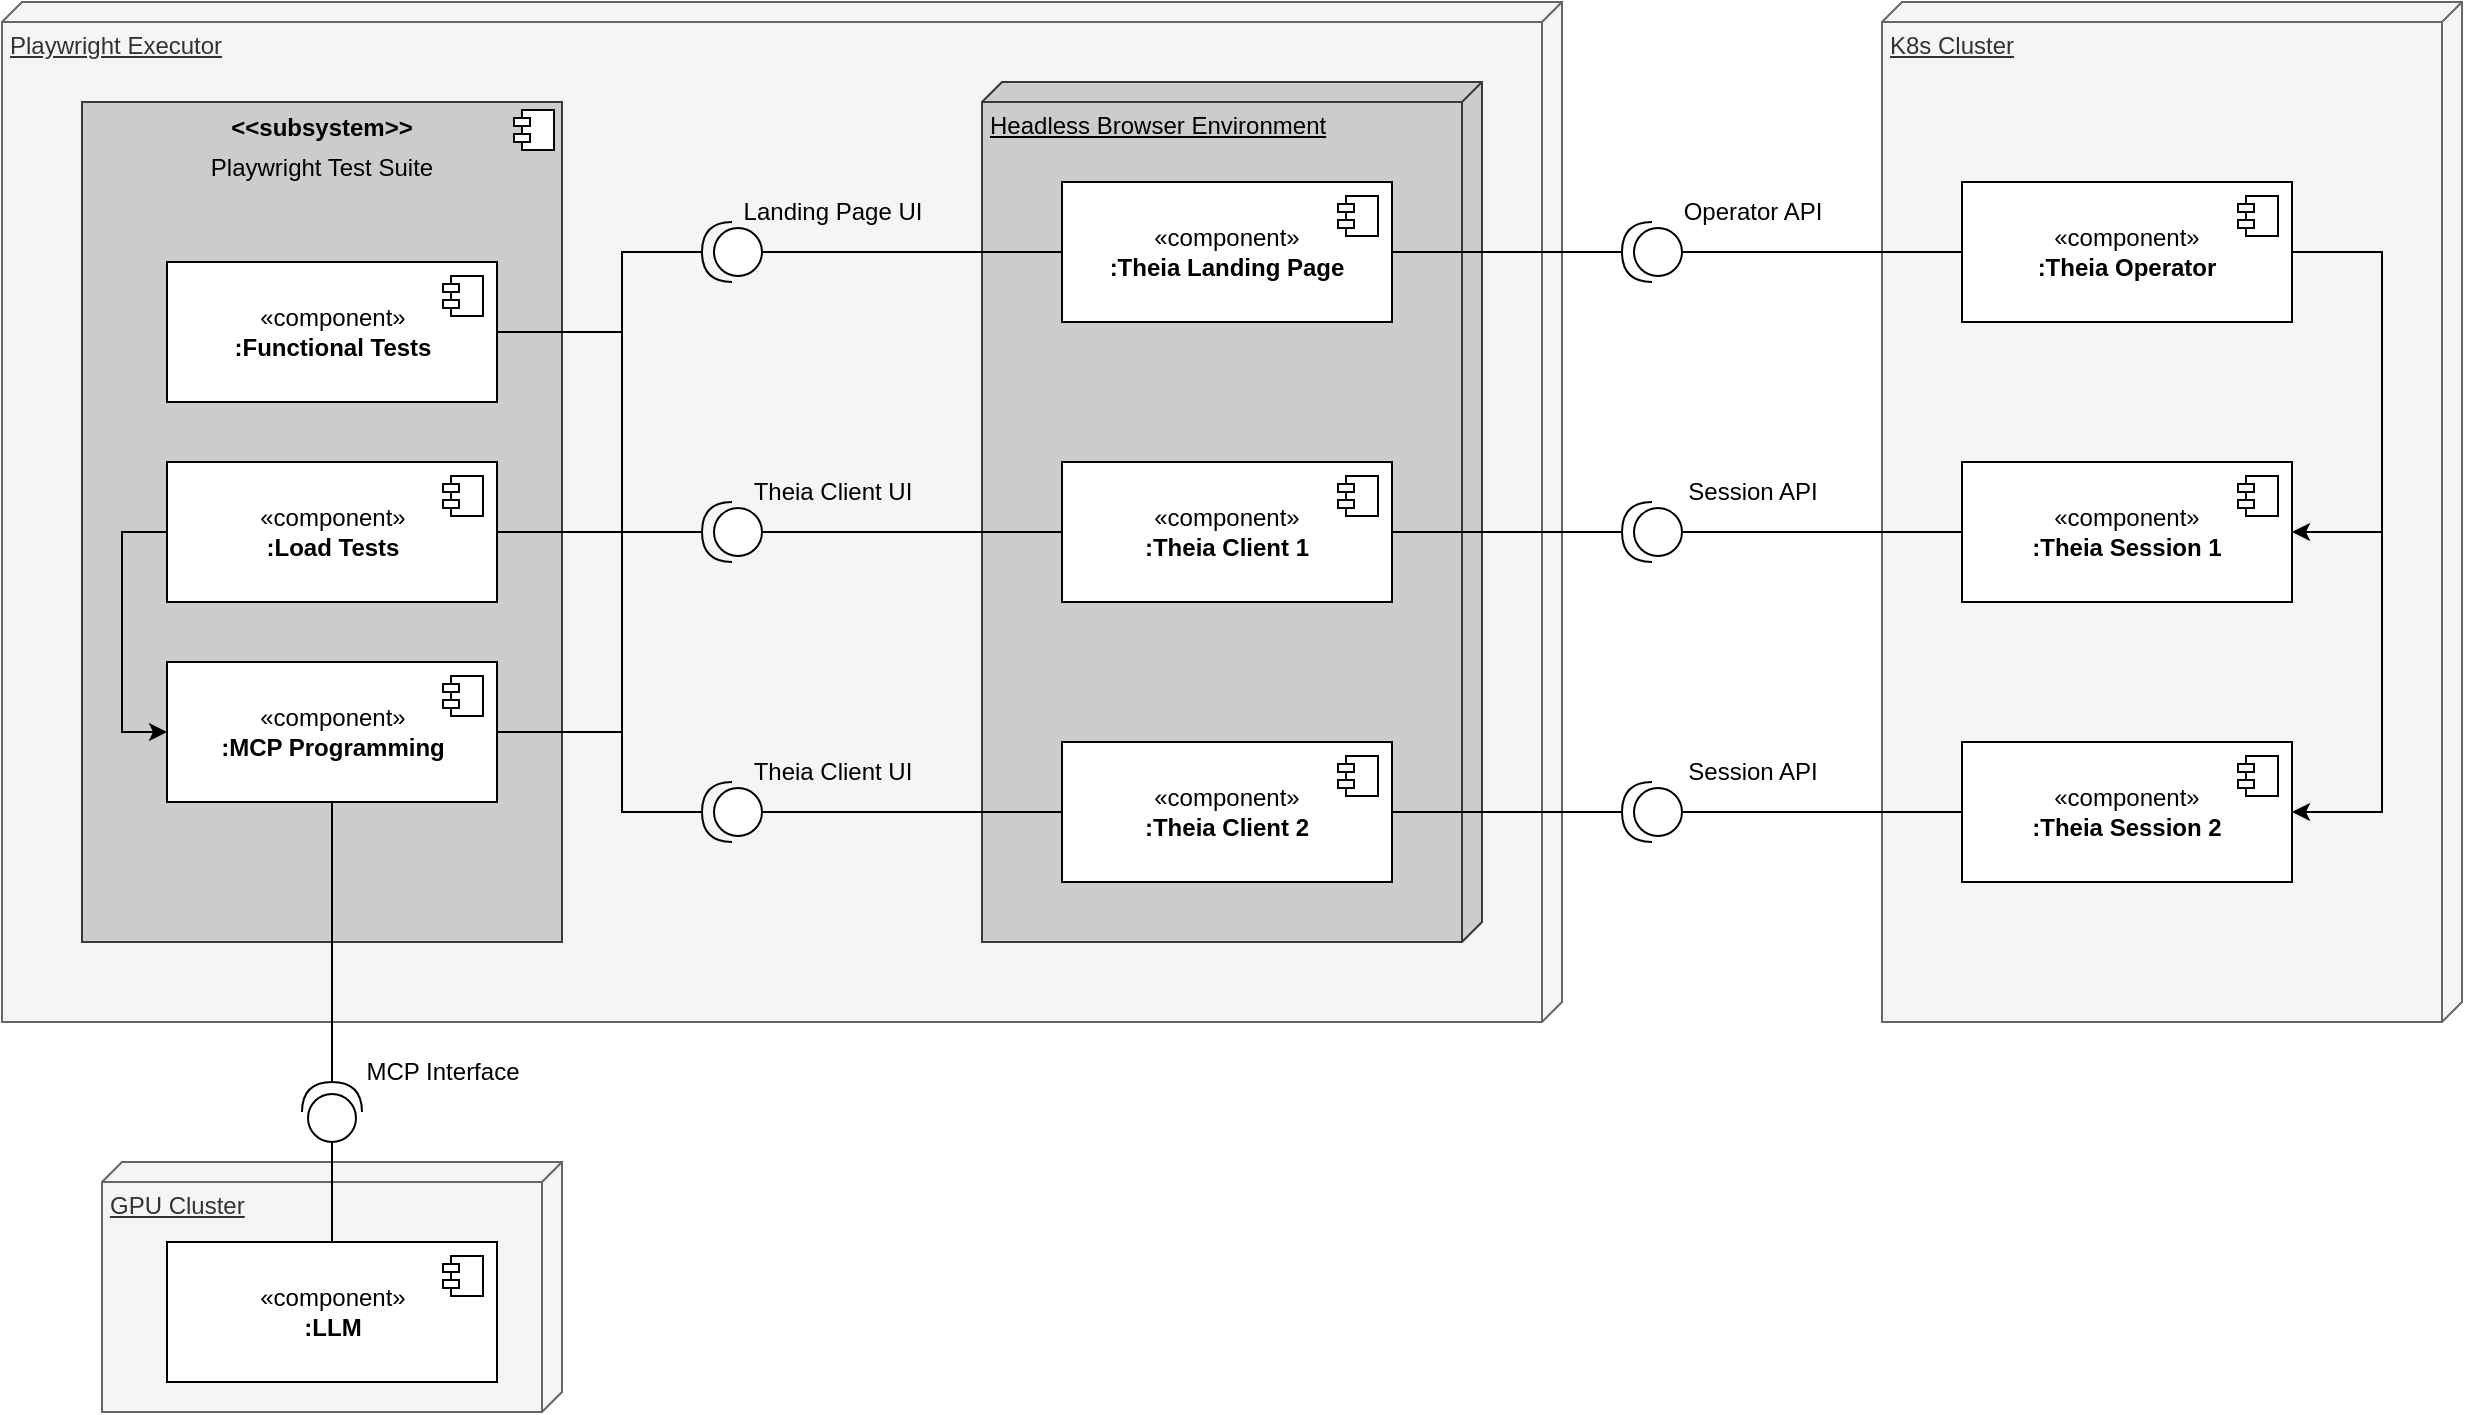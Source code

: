 <mxfile version="27.1.4">
  <diagram name="Page-1" id="qFxYQJbpSyoh8fPCr9-L">
    <mxGraphModel dx="1215" dy="1045" grid="1" gridSize="10" guides="1" tooltips="1" connect="1" arrows="1" fold="1" page="1" pageScale="1" pageWidth="850" pageHeight="1100" math="0" shadow="0">
      <root>
        <mxCell id="0" />
        <mxCell id="1" parent="0" />
        <mxCell id="OPyfEFWU8shUq0NAgmTK-5" value="K8s Cluster" style="verticalAlign=top;align=left;spacingTop=8;spacingLeft=2;spacingRight=12;shape=cube;size=10;direction=south;fontStyle=4;html=1;whiteSpace=wrap;fillColor=#f5f5f5;strokeColor=#666666;fontColor=#333333;" vertex="1" parent="1">
          <mxGeometry x="1020" y="30" width="290" height="510" as="geometry" />
        </mxCell>
        <mxCell id="OPyfEFWU8shUq0NAgmTK-4" value="GPU Cluster" style="verticalAlign=top;align=left;spacingTop=8;spacingLeft=2;spacingRight=12;shape=cube;size=10;direction=south;fontStyle=4;html=1;whiteSpace=wrap;fillColor=#f5f5f5;strokeColor=#666666;fontColor=#333333;" vertex="1" parent="1">
          <mxGeometry x="130" y="610" width="230" height="125" as="geometry" />
        </mxCell>
        <mxCell id="OPyfEFWU8shUq0NAgmTK-3" value="Playwright Executor" style="verticalAlign=top;align=left;spacingTop=8;spacingLeft=2;spacingRight=12;shape=cube;size=10;direction=south;fontStyle=4;html=1;whiteSpace=wrap;fillColor=#f5f5f5;strokeColor=#666666;fontColor=#333333;" vertex="1" parent="1">
          <mxGeometry x="80" y="30" width="780" height="510" as="geometry" />
        </mxCell>
        <mxCell id="OPyfEFWU8shUq0NAgmTK-1" value="Headless Browser Environment" style="verticalAlign=top;align=left;spacingTop=8;spacingLeft=2;spacingRight=12;shape=cube;size=10;direction=south;fontStyle=4;html=1;whiteSpace=wrap;fillColor=#CCCCCC;strokeColor=#36393d;" vertex="1" parent="1">
          <mxGeometry x="570" y="70" width="250" height="430" as="geometry" />
        </mxCell>
        <mxCell id="7NGxq5-9-iapTq57Xf24-4" value="&lt;p style=&quot;margin:0px;margin-top:6px;text-align:center;&quot;&gt;&lt;b&gt;&amp;lt;&amp;lt;subsystem&amp;gt;&amp;gt;&lt;/b&gt;&lt;/p&gt;&lt;p style=&quot;margin:0px;margin-top:6px;text-align:center;&quot;&gt;Playwright Test Suite&lt;/p&gt;" style="align=left;overflow=fill;html=1;dropTarget=0;whiteSpace=wrap;fillColor=#CCCCCC;strokeColor=#36393d;" parent="1" vertex="1">
          <mxGeometry x="120" y="80" width="240" height="420" as="geometry" />
        </mxCell>
        <mxCell id="7NGxq5-9-iapTq57Xf24-5" value="" style="shape=component;jettyWidth=8;jettyHeight=4;" parent="7NGxq5-9-iapTq57Xf24-4" vertex="1">
          <mxGeometry x="1" width="20" height="20" relative="1" as="geometry">
            <mxPoint x="-24" y="4" as="offset" />
          </mxGeometry>
        </mxCell>
        <mxCell id="7NGxq5-9-iapTq57Xf24-54" style="edgeStyle=orthogonalEdgeStyle;rounded=0;orthogonalLoop=1;jettySize=auto;html=1;endArrow=none;startFill=0;" parent="1" source="7NGxq5-9-iapTq57Xf24-8" target="7NGxq5-9-iapTq57Xf24-32" edge="1">
          <mxGeometry relative="1" as="geometry">
            <Array as="points">
              <mxPoint x="390" y="195" />
              <mxPoint x="390" y="155" />
            </Array>
          </mxGeometry>
        </mxCell>
        <mxCell id="7NGxq5-9-iapTq57Xf24-8" value="«component»&lt;br&gt;&lt;b&gt;:Functional Tests&lt;/b&gt;" style="html=1;dropTarget=0;whiteSpace=wrap;" parent="1" vertex="1">
          <mxGeometry x="162.5" y="160" width="165" height="70" as="geometry" />
        </mxCell>
        <mxCell id="7NGxq5-9-iapTq57Xf24-9" value="" style="shape=module;jettyWidth=8;jettyHeight=4;" parent="7NGxq5-9-iapTq57Xf24-8" vertex="1">
          <mxGeometry x="1" width="20" height="20" relative="1" as="geometry">
            <mxPoint x="-27" y="7" as="offset" />
          </mxGeometry>
        </mxCell>
        <mxCell id="7NGxq5-9-iapTq57Xf24-14" style="edgeStyle=orthogonalEdgeStyle;rounded=0;orthogonalLoop=1;jettySize=auto;html=1;entryX=0;entryY=0.5;entryDx=0;entryDy=0;exitX=0;exitY=0.5;exitDx=0;exitDy=0;" parent="1" source="7NGxq5-9-iapTq57Xf24-10" target="7NGxq5-9-iapTq57Xf24-12" edge="1">
          <mxGeometry relative="1" as="geometry">
            <Array as="points">
              <mxPoint x="140" y="295" />
              <mxPoint x="140" y="395" />
            </Array>
          </mxGeometry>
        </mxCell>
        <mxCell id="7NGxq5-9-iapTq57Xf24-10" value="«component»&lt;br&gt;&lt;b&gt;:Load Tests&lt;/b&gt;" style="html=1;dropTarget=0;whiteSpace=wrap;" parent="1" vertex="1">
          <mxGeometry x="162.5" y="260" width="165" height="70" as="geometry" />
        </mxCell>
        <mxCell id="7NGxq5-9-iapTq57Xf24-11" value="" style="shape=module;jettyWidth=8;jettyHeight=4;" parent="7NGxq5-9-iapTq57Xf24-10" vertex="1">
          <mxGeometry x="1" width="20" height="20" relative="1" as="geometry">
            <mxPoint x="-27" y="7" as="offset" />
          </mxGeometry>
        </mxCell>
        <mxCell id="7NGxq5-9-iapTq57Xf24-55" style="edgeStyle=orthogonalEdgeStyle;rounded=0;orthogonalLoop=1;jettySize=auto;html=1;endArrow=none;startFill=0;" parent="1" source="7NGxq5-9-iapTq57Xf24-12" target="7NGxq5-9-iapTq57Xf24-37" edge="1">
          <mxGeometry relative="1" as="geometry">
            <Array as="points">
              <mxPoint x="390" y="395" />
              <mxPoint x="390" y="435" />
            </Array>
          </mxGeometry>
        </mxCell>
        <mxCell id="7NGxq5-9-iapTq57Xf24-12" value="«component»&lt;br&gt;&lt;b&gt;:MCP Programming&lt;/b&gt;" style="html=1;dropTarget=0;whiteSpace=wrap;" parent="1" vertex="1">
          <mxGeometry x="162.5" y="360" width="165" height="70" as="geometry" />
        </mxCell>
        <mxCell id="7NGxq5-9-iapTq57Xf24-13" value="" style="shape=module;jettyWidth=8;jettyHeight=4;" parent="7NGxq5-9-iapTq57Xf24-12" vertex="1">
          <mxGeometry x="1" width="20" height="20" relative="1" as="geometry">
            <mxPoint x="-27" y="7" as="offset" />
          </mxGeometry>
        </mxCell>
        <mxCell id="7NGxq5-9-iapTq57Xf24-20" value="" style="ellipse;whiteSpace=wrap;html=1;align=center;aspect=fixed;fillColor=none;strokeColor=none;resizable=0;perimeter=centerPerimeter;rotatable=0;allowArrows=0;points=[];outlineConnect=1;" parent="1" vertex="1">
          <mxGeometry x="230" y="630" width="10" height="10" as="geometry" />
        </mxCell>
        <mxCell id="7NGxq5-9-iapTq57Xf24-21" value="" style="shape=providedRequiredInterface;html=1;verticalLabelPosition=bottom;sketch=0;direction=north;" parent="1" vertex="1">
          <mxGeometry x="230" y="570" width="30" height="30" as="geometry" />
        </mxCell>
        <mxCell id="7NGxq5-9-iapTq57Xf24-27" style="edgeStyle=orthogonalEdgeStyle;rounded=0;orthogonalLoop=1;jettySize=auto;html=1;entryX=1;entryY=0.5;entryDx=0;entryDy=0;entryPerimeter=0;endArrow=none;startFill=0;" parent="1" source="7NGxq5-9-iapTq57Xf24-12" target="7NGxq5-9-iapTq57Xf24-21" edge="1">
          <mxGeometry relative="1" as="geometry" />
        </mxCell>
        <mxCell id="7NGxq5-9-iapTq57Xf24-28" value="MCP Interface" style="text;html=1;align=center;verticalAlign=middle;resizable=0;points=[];autosize=1;strokeColor=none;fillColor=none;" parent="1" vertex="1">
          <mxGeometry x="250" y="550" width="100" height="30" as="geometry" />
        </mxCell>
        <mxCell id="7NGxq5-9-iapTq57Xf24-31" style="edgeStyle=orthogonalEdgeStyle;rounded=0;orthogonalLoop=1;jettySize=auto;html=1;endArrow=none;startFill=0;entryX=0;entryY=0.5;entryDx=0;entryDy=0;entryPerimeter=0;" parent="1" source="7NGxq5-9-iapTq57Xf24-29" target="7NGxq5-9-iapTq57Xf24-21" edge="1">
          <mxGeometry relative="1" as="geometry">
            <mxPoint x="245" y="620" as="targetPoint" />
          </mxGeometry>
        </mxCell>
        <mxCell id="7NGxq5-9-iapTq57Xf24-29" value="«component»&lt;br&gt;&lt;b&gt;:LLM&lt;/b&gt;" style="html=1;dropTarget=0;whiteSpace=wrap;" parent="1" vertex="1">
          <mxGeometry x="162.5" y="650" width="165" height="70" as="geometry" />
        </mxCell>
        <mxCell id="7NGxq5-9-iapTq57Xf24-30" value="" style="shape=module;jettyWidth=8;jettyHeight=4;" parent="7NGxq5-9-iapTq57Xf24-29" vertex="1">
          <mxGeometry x="1" width="20" height="20" relative="1" as="geometry">
            <mxPoint x="-27" y="7" as="offset" />
          </mxGeometry>
        </mxCell>
        <mxCell id="7NGxq5-9-iapTq57Xf24-49" style="edgeStyle=orthogonalEdgeStyle;rounded=0;orthogonalLoop=1;jettySize=auto;html=1;endArrow=none;startFill=0;" parent="1" source="7NGxq5-9-iapTq57Xf24-32" target="7NGxq5-9-iapTq57Xf24-39" edge="1">
          <mxGeometry relative="1" as="geometry" />
        </mxCell>
        <mxCell id="7NGxq5-9-iapTq57Xf24-32" value="" style="shape=providedRequiredInterface;html=1;verticalLabelPosition=bottom;sketch=0;direction=west;" parent="1" vertex="1">
          <mxGeometry x="430" y="140" width="30" height="30" as="geometry" />
        </mxCell>
        <mxCell id="7NGxq5-9-iapTq57Xf24-34" value="Landing Page UI" style="text;html=1;align=center;verticalAlign=middle;resizable=0;points=[];autosize=1;strokeColor=none;fillColor=none;" parent="1" vertex="1">
          <mxGeometry x="440" y="120" width="110" height="30" as="geometry" />
        </mxCell>
        <mxCell id="7NGxq5-9-iapTq57Xf24-48" style="edgeStyle=orthogonalEdgeStyle;rounded=0;orthogonalLoop=1;jettySize=auto;html=1;endArrow=none;startFill=0;" parent="1" source="7NGxq5-9-iapTq57Xf24-35" target="7NGxq5-9-iapTq57Xf24-41" edge="1">
          <mxGeometry relative="1" as="geometry" />
        </mxCell>
        <mxCell id="7NGxq5-9-iapTq57Xf24-35" value="" style="shape=providedRequiredInterface;html=1;verticalLabelPosition=bottom;sketch=0;direction=west;" parent="1" vertex="1">
          <mxGeometry x="430" y="280" width="30" height="30" as="geometry" />
        </mxCell>
        <mxCell id="7NGxq5-9-iapTq57Xf24-36" value="Theia Client UI" style="text;html=1;align=center;verticalAlign=middle;resizable=0;points=[];autosize=1;strokeColor=none;fillColor=none;" parent="1" vertex="1">
          <mxGeometry x="445" y="260" width="100" height="30" as="geometry" />
        </mxCell>
        <mxCell id="7NGxq5-9-iapTq57Xf24-47" style="edgeStyle=orthogonalEdgeStyle;rounded=0;orthogonalLoop=1;jettySize=auto;html=1;endArrow=none;startFill=0;" parent="1" source="7NGxq5-9-iapTq57Xf24-37" target="7NGxq5-9-iapTq57Xf24-43" edge="1">
          <mxGeometry relative="1" as="geometry" />
        </mxCell>
        <mxCell id="7NGxq5-9-iapTq57Xf24-37" value="" style="shape=providedRequiredInterface;html=1;verticalLabelPosition=bottom;sketch=0;direction=west;" parent="1" vertex="1">
          <mxGeometry x="430" y="420" width="30" height="30" as="geometry" />
        </mxCell>
        <mxCell id="7NGxq5-9-iapTq57Xf24-38" value="Theia Client UI" style="text;html=1;align=center;verticalAlign=middle;resizable=0;points=[];autosize=1;strokeColor=none;fillColor=none;" parent="1" vertex="1">
          <mxGeometry x="445" y="400" width="100" height="30" as="geometry" />
        </mxCell>
        <mxCell id="7NGxq5-9-iapTq57Xf24-64" style="edgeStyle=orthogonalEdgeStyle;rounded=0;orthogonalLoop=1;jettySize=auto;html=1;endArrow=none;startFill=0;" parent="1" source="7NGxq5-9-iapTq57Xf24-39" target="7NGxq5-9-iapTq57Xf24-58" edge="1">
          <mxGeometry relative="1" as="geometry" />
        </mxCell>
        <mxCell id="7NGxq5-9-iapTq57Xf24-39" value="«component»&lt;br&gt;&lt;b&gt;:Theia Landing Page&lt;/b&gt;" style="html=1;dropTarget=0;whiteSpace=wrap;" parent="1" vertex="1">
          <mxGeometry x="610" y="120" width="165" height="70" as="geometry" />
        </mxCell>
        <mxCell id="7NGxq5-9-iapTq57Xf24-40" value="" style="shape=module;jettyWidth=8;jettyHeight=4;" parent="7NGxq5-9-iapTq57Xf24-39" vertex="1">
          <mxGeometry x="1" width="20" height="20" relative="1" as="geometry">
            <mxPoint x="-27" y="7" as="offset" />
          </mxGeometry>
        </mxCell>
        <mxCell id="7NGxq5-9-iapTq57Xf24-65" style="edgeStyle=orthogonalEdgeStyle;rounded=0;orthogonalLoop=1;jettySize=auto;html=1;endArrow=none;startFill=0;" parent="1" source="7NGxq5-9-iapTq57Xf24-41" target="7NGxq5-9-iapTq57Xf24-60" edge="1">
          <mxGeometry relative="1" as="geometry" />
        </mxCell>
        <mxCell id="7NGxq5-9-iapTq57Xf24-41" value="«component»&lt;br&gt;&lt;b&gt;:Theia Client 1&lt;/b&gt;" style="html=1;dropTarget=0;whiteSpace=wrap;" parent="1" vertex="1">
          <mxGeometry x="610" y="260" width="165" height="70" as="geometry" />
        </mxCell>
        <mxCell id="7NGxq5-9-iapTq57Xf24-42" value="" style="shape=module;jettyWidth=8;jettyHeight=4;" parent="7NGxq5-9-iapTq57Xf24-41" vertex="1">
          <mxGeometry x="1" width="20" height="20" relative="1" as="geometry">
            <mxPoint x="-27" y="7" as="offset" />
          </mxGeometry>
        </mxCell>
        <mxCell id="7NGxq5-9-iapTq57Xf24-66" style="edgeStyle=orthogonalEdgeStyle;rounded=0;orthogonalLoop=1;jettySize=auto;html=1;endArrow=none;startFill=0;" parent="1" source="7NGxq5-9-iapTq57Xf24-43" target="7NGxq5-9-iapTq57Xf24-62" edge="1">
          <mxGeometry relative="1" as="geometry" />
        </mxCell>
        <mxCell id="7NGxq5-9-iapTq57Xf24-43" value="«component»&lt;br&gt;&lt;b&gt;:Theia Client 2&lt;/b&gt;" style="html=1;dropTarget=0;whiteSpace=wrap;" parent="1" vertex="1">
          <mxGeometry x="610" y="400" width="165" height="70" as="geometry" />
        </mxCell>
        <mxCell id="7NGxq5-9-iapTq57Xf24-44" value="" style="shape=module;jettyWidth=8;jettyHeight=4;" parent="7NGxq5-9-iapTq57Xf24-43" vertex="1">
          <mxGeometry x="1" width="20" height="20" relative="1" as="geometry">
            <mxPoint x="-27" y="7" as="offset" />
          </mxGeometry>
        </mxCell>
        <mxCell id="7NGxq5-9-iapTq57Xf24-74" style="edgeStyle=orthogonalEdgeStyle;rounded=0;orthogonalLoop=1;jettySize=auto;html=1;entryX=1;entryY=0.5;entryDx=0;entryDy=0;exitX=1;exitY=0.5;exitDx=0;exitDy=0;" parent="1" source="7NGxq5-9-iapTq57Xf24-45" target="7NGxq5-9-iapTq57Xf24-67" edge="1">
          <mxGeometry relative="1" as="geometry">
            <Array as="points">
              <mxPoint x="1270" y="155" />
              <mxPoint x="1270" y="295" />
            </Array>
          </mxGeometry>
        </mxCell>
        <mxCell id="7NGxq5-9-iapTq57Xf24-75" style="edgeStyle=orthogonalEdgeStyle;rounded=0;orthogonalLoop=1;jettySize=auto;html=1;entryX=1;entryY=0.5;entryDx=0;entryDy=0;exitX=1;exitY=0.5;exitDx=0;exitDy=0;" parent="1" source="7NGxq5-9-iapTq57Xf24-45" target="7NGxq5-9-iapTq57Xf24-69" edge="1">
          <mxGeometry relative="1" as="geometry">
            <Array as="points">
              <mxPoint x="1270" y="155" />
              <mxPoint x="1270" y="435" />
            </Array>
          </mxGeometry>
        </mxCell>
        <mxCell id="7NGxq5-9-iapTq57Xf24-45" value="«component»&lt;br&gt;&lt;b&gt;:Theia Operator&lt;/b&gt;" style="html=1;dropTarget=0;whiteSpace=wrap;" parent="1" vertex="1">
          <mxGeometry x="1060" y="120" width="165" height="70" as="geometry" />
        </mxCell>
        <mxCell id="7NGxq5-9-iapTq57Xf24-46" value="" style="shape=module;jettyWidth=8;jettyHeight=4;" parent="7NGxq5-9-iapTq57Xf24-45" vertex="1">
          <mxGeometry x="1" width="20" height="20" relative="1" as="geometry">
            <mxPoint x="-27" y="7" as="offset" />
          </mxGeometry>
        </mxCell>
        <mxCell id="7NGxq5-9-iapTq57Xf24-53" style="edgeStyle=orthogonalEdgeStyle;rounded=0;orthogonalLoop=1;jettySize=auto;html=1;entryX=1;entryY=0.5;entryDx=0;entryDy=0;entryPerimeter=0;endArrow=none;startFill=0;" parent="1" source="7NGxq5-9-iapTq57Xf24-10" target="7NGxq5-9-iapTq57Xf24-35" edge="1">
          <mxGeometry relative="1" as="geometry" />
        </mxCell>
        <mxCell id="7NGxq5-9-iapTq57Xf24-56" style="edgeStyle=orthogonalEdgeStyle;rounded=0;orthogonalLoop=1;jettySize=auto;html=1;entryX=1;entryY=0.5;entryDx=0;entryDy=0;entryPerimeter=0;endArrow=none;startFill=0;" parent="1" source="7NGxq5-9-iapTq57Xf24-10" target="7NGxq5-9-iapTq57Xf24-37" edge="1">
          <mxGeometry relative="1" as="geometry">
            <Array as="points">
              <mxPoint x="390" y="295" />
              <mxPoint x="390" y="435" />
            </Array>
          </mxGeometry>
        </mxCell>
        <mxCell id="7NGxq5-9-iapTq57Xf24-57" style="edgeStyle=orthogonalEdgeStyle;rounded=0;orthogonalLoop=1;jettySize=auto;html=1;entryX=1;entryY=0.5;entryDx=0;entryDy=0;entryPerimeter=0;endArrow=none;startFill=0;" parent="1" source="7NGxq5-9-iapTq57Xf24-10" target="7NGxq5-9-iapTq57Xf24-32" edge="1">
          <mxGeometry relative="1" as="geometry">
            <Array as="points">
              <mxPoint x="390" y="295" />
              <mxPoint x="390" y="155" />
            </Array>
          </mxGeometry>
        </mxCell>
        <mxCell id="7NGxq5-9-iapTq57Xf24-71" style="edgeStyle=orthogonalEdgeStyle;rounded=0;orthogonalLoop=1;jettySize=auto;html=1;endArrow=none;startFill=0;" parent="1" source="7NGxq5-9-iapTq57Xf24-58" target="7NGxq5-9-iapTq57Xf24-45" edge="1">
          <mxGeometry relative="1" as="geometry" />
        </mxCell>
        <mxCell id="7NGxq5-9-iapTq57Xf24-58" value="" style="shape=providedRequiredInterface;html=1;verticalLabelPosition=bottom;sketch=0;direction=west;" parent="1" vertex="1">
          <mxGeometry x="890" y="140" width="30" height="30" as="geometry" />
        </mxCell>
        <mxCell id="7NGxq5-9-iapTq57Xf24-59" value="Operator API" style="text;html=1;align=center;verticalAlign=middle;resizable=0;points=[];autosize=1;strokeColor=none;fillColor=none;" parent="1" vertex="1">
          <mxGeometry x="910" y="120" width="90" height="30" as="geometry" />
        </mxCell>
        <mxCell id="7NGxq5-9-iapTq57Xf24-72" style="edgeStyle=orthogonalEdgeStyle;rounded=0;orthogonalLoop=1;jettySize=auto;html=1;endArrow=none;startFill=0;" parent="1" source="7NGxq5-9-iapTq57Xf24-60" target="7NGxq5-9-iapTq57Xf24-67" edge="1">
          <mxGeometry relative="1" as="geometry" />
        </mxCell>
        <mxCell id="7NGxq5-9-iapTq57Xf24-60" value="" style="shape=providedRequiredInterface;html=1;verticalLabelPosition=bottom;sketch=0;direction=west;" parent="1" vertex="1">
          <mxGeometry x="890" y="280" width="30" height="30" as="geometry" />
        </mxCell>
        <mxCell id="7NGxq5-9-iapTq57Xf24-61" value="Session API" style="text;html=1;align=center;verticalAlign=middle;resizable=0;points=[];autosize=1;strokeColor=none;fillColor=none;" parent="1" vertex="1">
          <mxGeometry x="910" y="260" width="90" height="30" as="geometry" />
        </mxCell>
        <mxCell id="7NGxq5-9-iapTq57Xf24-73" style="edgeStyle=orthogonalEdgeStyle;rounded=0;orthogonalLoop=1;jettySize=auto;html=1;endArrow=none;startFill=0;" parent="1" source="7NGxq5-9-iapTq57Xf24-62" target="7NGxq5-9-iapTq57Xf24-69" edge="1">
          <mxGeometry relative="1" as="geometry" />
        </mxCell>
        <mxCell id="7NGxq5-9-iapTq57Xf24-62" value="" style="shape=providedRequiredInterface;html=1;verticalLabelPosition=bottom;sketch=0;direction=west;" parent="1" vertex="1">
          <mxGeometry x="890" y="420" width="30" height="30" as="geometry" />
        </mxCell>
        <mxCell id="7NGxq5-9-iapTq57Xf24-63" value="Session API" style="text;html=1;align=center;verticalAlign=middle;resizable=0;points=[];autosize=1;strokeColor=none;fillColor=none;" parent="1" vertex="1">
          <mxGeometry x="910" y="400" width="90" height="30" as="geometry" />
        </mxCell>
        <mxCell id="7NGxq5-9-iapTq57Xf24-67" value="«component»&lt;br&gt;&lt;b&gt;:Theia Session 1&lt;/b&gt;" style="html=1;dropTarget=0;whiteSpace=wrap;" parent="1" vertex="1">
          <mxGeometry x="1060" y="260" width="165" height="70" as="geometry" />
        </mxCell>
        <mxCell id="7NGxq5-9-iapTq57Xf24-68" value="" style="shape=module;jettyWidth=8;jettyHeight=4;" parent="7NGxq5-9-iapTq57Xf24-67" vertex="1">
          <mxGeometry x="1" width="20" height="20" relative="1" as="geometry">
            <mxPoint x="-27" y="7" as="offset" />
          </mxGeometry>
        </mxCell>
        <mxCell id="7NGxq5-9-iapTq57Xf24-69" value="«component»&lt;br&gt;&lt;b&gt;:Theia Session 2&lt;/b&gt;" style="html=1;dropTarget=0;whiteSpace=wrap;" parent="1" vertex="1">
          <mxGeometry x="1060" y="400" width="165" height="70" as="geometry" />
        </mxCell>
        <mxCell id="7NGxq5-9-iapTq57Xf24-70" value="" style="shape=module;jettyWidth=8;jettyHeight=4;" parent="7NGxq5-9-iapTq57Xf24-69" vertex="1">
          <mxGeometry x="1" width="20" height="20" relative="1" as="geometry">
            <mxPoint x="-27" y="7" as="offset" />
          </mxGeometry>
        </mxCell>
      </root>
    </mxGraphModel>
  </diagram>
</mxfile>
